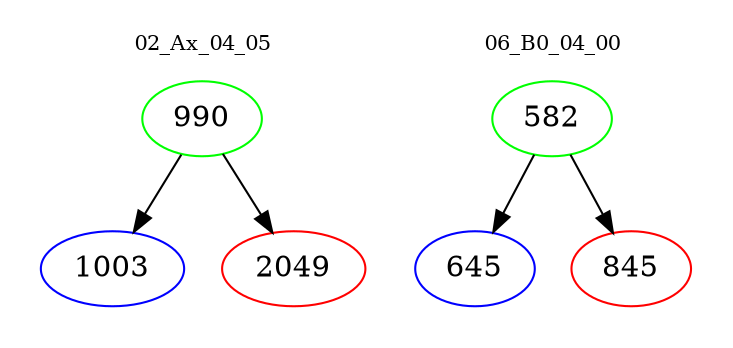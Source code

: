 digraph{
subgraph cluster_0 {
color = white
label = "02_Ax_04_05";
fontsize=10;
T0_990 [label="990", color="green"]
T0_990 -> T0_1003 [color="black"]
T0_1003 [label="1003", color="blue"]
T0_990 -> T0_2049 [color="black"]
T0_2049 [label="2049", color="red"]
}
subgraph cluster_1 {
color = white
label = "06_B0_04_00";
fontsize=10;
T1_582 [label="582", color="green"]
T1_582 -> T1_645 [color="black"]
T1_645 [label="645", color="blue"]
T1_582 -> T1_845 [color="black"]
T1_845 [label="845", color="red"]
}
}
